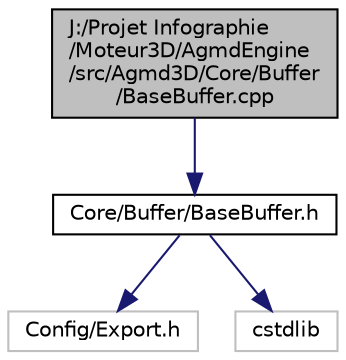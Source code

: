 digraph "J:/Projet Infographie/Moteur3D/AgmdEngine/src/Agmd3D/Core/Buffer/BaseBuffer.cpp"
{
  edge [fontname="Helvetica",fontsize="10",labelfontname="Helvetica",labelfontsize="10"];
  node [fontname="Helvetica",fontsize="10",shape=record];
  Node1 [label="J:/Projet Infographie\l/Moteur3D/AgmdEngine\l/src/Agmd3D/Core/Buffer\l/BaseBuffer.cpp",height=0.2,width=0.4,color="black", fillcolor="grey75", style="filled" fontcolor="black"];
  Node1 -> Node2 [color="midnightblue",fontsize="10",style="solid"];
  Node2 [label="Core/Buffer/BaseBuffer.h",height=0.2,width=0.4,color="black", fillcolor="white", style="filled",URL="$_base_buffer_8h.html"];
  Node2 -> Node3 [color="midnightblue",fontsize="10",style="solid"];
  Node3 [label="Config/Export.h",height=0.2,width=0.4,color="grey75", fillcolor="white", style="filled"];
  Node2 -> Node4 [color="midnightblue",fontsize="10",style="solid"];
  Node4 [label="cstdlib",height=0.2,width=0.4,color="grey75", fillcolor="white", style="filled"];
}
